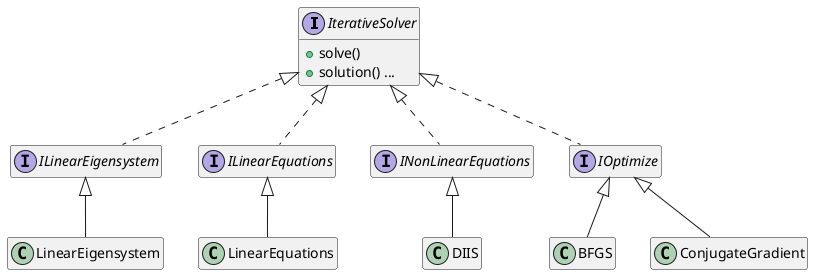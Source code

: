 @startuml
interface IterativeSolver{
+solve()
+solution() ...
}
interface ILinearEigensystem
interface ILinearEquations
interface INonLinearEquations
interface IOptimize
class LinearEquations
class LinearEigensystem
class DIIS
class BFGS
class ConjugateGradient

hide empty methods
hide empty fields
IterativeSolver <|.. ILinearEigensystem
IterativeSolver <|.. ILinearEquations
IterativeSolver <|.. INonLinearEquations
IterativeSolver <|.. IOptimize
ILinearEigensystem ^-- LinearEigensystem
ILinearEquations ^-- LinearEquations
INonLinearEquations ^-- DIIS
IOptimize ^-- BFGS
IOptimize ^-- ConjugateGradient

@enduml